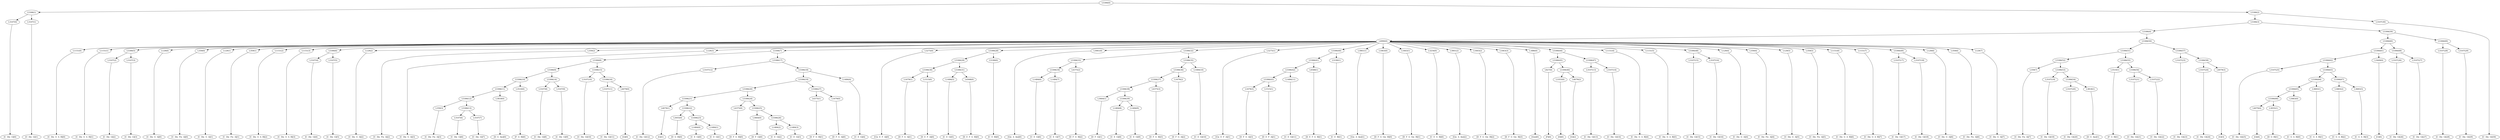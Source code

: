 digraph sample{
"L3107(0)"->"[C  Dis  G](0)"
"L3107(1)"->"[C  Dis  G](1)"
"L5306(1)"->"L3107(0)"
"L5306(1)"->"L3107(1)"
"L1151(0)"->"[C  Dis  G  A  B](0)"
"L1151(1)"->"[C  Dis  G  A  B](1)"
"L3107(2)"->"[C  Dis  G](2)"
"L3107(3)"->"[C  Dis  G](3)"
"L5306(5)"->"L3107(2)"
"L5306(5)"->"L3107(3)"
"L129(0)"->"[C  Dis  G  A](0)"
"L359(0)"->"[C  Dis  Fis  A](0)"
"L129(1)"->"[C  Dis  G  A](1)"
"L359(1)"->"[C  Dis  Fis  A](1)"
"L1151(2)"->"[C  Dis  G  A  B](2)"
"L1151(3)"->"[C  Dis  G  A  B](3)"
"L3107(4)"->"[C  Dis  G](4)"
"L3107(5)"->"[C  Dis  G](5)"
"L5306(6)"->"L3107(4)"
"L5306(6)"->"L3107(5)"
"L129(2)"->"[C  Dis  G  A](2)"
"L359(2)"->"[C  Dis  Fis  A](2)"
"L129(3)"->"[C  Dis  G  A](3)"
"L359(3)"->"[C  Dis  Fis  A](3)"
"L3107(6)"->"[C  Dis  G](6)"
"L3107(7)"->"[C  Dis  G](7)"
"L5306(13)"->"L3107(6)"
"L5306(13)"->"L3107(7)"
"L5306(12)"->"L359(3)"
"L5306(12)"->"L5306(13)"
"L3818(0)"->"[D  G  Ais](0)"
"L5306(11)"->"L5306(12)"
"L5306(11)"->"L3818(0)"
"L3510(0)"->"[F  G  B](0)"
"L5306(10)"->"L5306(11)"
"L5306(10)"->"L3510(0)"
"L3107(8)"->"[C  Dis  G](8)"
"L3107(9)"->"[C  Dis  G](9)"
"L5306(14)"->"L3107(8)"
"L5306(14)"->"L3107(9)"
"L5306(9)"->"L5306(10)"
"L5306(9)"->"L5306(14)"
"L3107(10)"->"[C  Dis  G](10)"
"L3107(11)"->"[C  Dis  G](11)"
"L4079(0)"->"[G](0)"
"L5306(16)"->"L3107(11)"
"L5306(16)"->"L4079(0)"
"L5306(15)"->"L3107(10)"
"L5306(15)"->"L5306(16)"
"L5306(8)"->"L5306(9)"
"L5306(8)"->"L5306(15)"
"L3107(12)"->"[C  Dis  G](12)"
"L4079(1)"->"[G](1)"
"L3055(0)"->"[D  G  B](0)"
"L1484(0)"->"[C  E  G](0)"
"L1484(1)"->"[C  E  G](1)"
"L5306(23)"->"L1484(0)"
"L5306(23)"->"L1484(1)"
"L5306(22)"->"L3055(0)"
"L5306(22)"->"L5306(23)"
"L5306(21)"->"L4079(1)"
"L5306(21)"->"L5306(22)"
"L4375(0)"->"[D  F  G  B](0)"
"L3664(0)"->"[D  F  G](0)"
"L1484(2)"->"[C  E  G](2)"
"L1484(3)"->"[C  E  G](3)"
"L5306(26)"->"L1484(2)"
"L5306(26)"->"L1484(3)"
"L5306(25)"->"L3664(0)"
"L5306(25)"->"L5306(26)"
"L5306(24)"->"L4375(0)"
"L5306(24)"->"L5306(25)"
"L5306(20)"->"L5306(21)"
"L5306(20)"->"L5306(24)"
"L4375(1)"->"[D  F  G  B](1)"
"L1679(0)"->"[D  F  G  A](0)"
"L5306(27)"->"L4375(1)"
"L5306(27)"->"L1679(0)"
"L5306(19)"->"L5306(20)"
"L5306(19)"->"L5306(27)"
"L1484(4)"->"[C  E  G](4)"
"L5306(18)"->"L5306(19)"
"L5306(18)"->"L1484(4)"
"L5306(17)"->"L3107(12)"
"L5306(17)"->"L5306(18)"
"L5306(7)"->"L5306(8)"
"L5306(7)"->"L5306(17)"
"L3275(0)"->"[Cis  E  F  A](0)"
"L1679(1)"->"[D  F  G  A](1)"
"L1515(0)"->"[D  E  F  A](0)"
"L5306(30)"->"L1679(1)"
"L5306(30)"->"L1515(0)"
"L1484(5)"->"[C  E  G](5)"
"L4568(0)"->"[D  E  F  G  B](0)"
"L5306(31)"->"L1484(5)"
"L5306(31)"->"L4568(0)"
"L5306(29)"->"L5306(30)"
"L5306(29)"->"L5306(31)"
"L5190(0)"->"[C  E  B](0)"
"L5306(28)"->"L5306(29)"
"L5306(28)"->"L5190(0)"
"L3061(0)"->"[Gis  A  Ais](0)"
"L1484(6)"->"[C  E  G](6)"
"L1484(7)"->"[C  E  G](7)"
"L5306(34)"->"L1484(6)"
"L5306(34)"->"L1484(7)"
"L4375(2)"->"[D  F  G  B](2)"
"L5306(33)"->"L5306(34)"
"L5306(33)"->"L4375(2)"
"L3664(1)"->"[D  F  G](1)"
"L1484(8)"->"[C  E  G](8)"
"L1484(9)"->"[C  E  G](9)"
"L5306(39)"->"L1484(8)"
"L5306(39)"->"L1484(9)"
"L5306(38)"->"L3664(1)"
"L5306(38)"->"L5306(39)"
"L4375(3)"->"[D  F  G  B](3)"
"L5306(37)"->"L5306(38)"
"L5306(37)"->"L4375(3)"
"L1679(2)"->"[D  F  G  A](2)"
"L5306(36)"->"L5306(37)"
"L5306(36)"->"L1679(2)"
"L1484(10)"->"[C  E  G](10)"
"L5306(35)"->"L5306(36)"
"L5306(35)"->"L1484(10)"
"L5306(32)"->"L5306(33)"
"L5306(32)"->"L5306(35)"
"L3275(1)"->"[Cis  E  F  A](1)"
"L1679(3)"->"[D  F  G  A](3)"
"L1515(1)"->"[D  E  F  A](1)"
"L5306(43)"->"L1679(3)"
"L5306(43)"->"L1515(1)"
"L1484(11)"->"[C  E  G](11)"
"L5306(42)"->"L5306(43)"
"L5306(42)"->"L1484(11)"
"L4568(1)"->"[D  E  F  G  B](1)"
"L5306(41)"->"L5306(42)"
"L5306(41)"->"L4568(1)"
"L5190(1)"->"[C  E  B](1)"
"L5306(40)"->"L5306(41)"
"L5306(40)"->"L5190(1)"
"L3061(1)"->"[Gis  A  Ais](1)"
"L1663(0)"->"[D  F  G  Gis  B](0)"
"L1663(1)"->"[D  F  G  Gis  B](1)"
"L3254(0)"->"[C  E  G  B](0)"
"L3061(2)"->"[Gis  A  Ais](2)"
"L1663(2)"->"[D  F  G  Gis  B](2)"
"L1663(3)"->"[D  F  G  Gis  B](3)"
"L-686(0)"->"[Gis](0)"
"L827(0)"->"[F](0)"
"L3355(0)"->"[D](0)"
"L4079(2)"->"[G](2)"
"L5306(46)"->"L3355(0)"
"L5306(46)"->"L4079(2)"
"L5306(45)"->"L827(0)"
"L5306(45)"->"L5306(46)"
"L3107(13)"->"[C  Dis  G](13)"
"L3107(14)"->"[C  Dis  G](14)"
"L5306(47)"->"L3107(13)"
"L5306(47)"->"L3107(14)"
"L5306(44)"->"L5306(45)"
"L5306(44)"->"L5306(47)"
"L1151(4)"->"[C  Dis  G  A  B](4)"
"L1151(5)"->"[C  Dis  G  A  B](5)"
"L3107(15)"->"[C  Dis  G](15)"
"L3107(16)"->"[C  Dis  G](16)"
"L5306(48)"->"L3107(15)"
"L5306(48)"->"L3107(16)"
"L129(4)"->"[C  Dis  G  A](4)"
"L359(4)"->"[C  Dis  Fis  A](4)"
"L129(5)"->"[C  Dis  G  A](5)"
"L359(5)"->"[C  Dis  Fis  A](5)"
"L1151(6)"->"[C  Dis  G  A  B](6)"
"L1151(7)"->"[C  Dis  G  A  B](7)"
"L3107(17)"->"[C  Dis  G](17)"
"L3107(18)"->"[C  Dis  G](18)"
"L5306(49)"->"L3107(17)"
"L5306(49)"->"L3107(18)"
"L129(6)"->"[C  Dis  G  A](6)"
"L359(6)"->"[C  Dis  Fis  A](6)"
"L129(7)"->"[C  Dis  G  A](7)"
"L4990(0)"->"L1151(0)"
"L4990(0)"->"L1151(1)"
"L4990(0)"->"L5306(5)"
"L4990(0)"->"L129(0)"
"L4990(0)"->"L359(0)"
"L4990(0)"->"L129(1)"
"L4990(0)"->"L359(1)"
"L4990(0)"->"L1151(2)"
"L4990(0)"->"L1151(3)"
"L4990(0)"->"L5306(6)"
"L4990(0)"->"L129(2)"
"L4990(0)"->"L359(2)"
"L4990(0)"->"L129(3)"
"L4990(0)"->"L5306(7)"
"L4990(0)"->"L3275(0)"
"L4990(0)"->"L5306(28)"
"L4990(0)"->"L3061(0)"
"L4990(0)"->"L5306(32)"
"L4990(0)"->"L3275(1)"
"L4990(0)"->"L5306(40)"
"L4990(0)"->"L3061(1)"
"L4990(0)"->"L1663(0)"
"L4990(0)"->"L1663(1)"
"L4990(0)"->"L3254(0)"
"L4990(0)"->"L3061(2)"
"L4990(0)"->"L1663(2)"
"L4990(0)"->"L1663(3)"
"L4990(0)"->"L-686(0)"
"L4990(0)"->"L5306(44)"
"L4990(0)"->"L1151(4)"
"L4990(0)"->"L1151(5)"
"L4990(0)"->"L5306(48)"
"L4990(0)"->"L129(4)"
"L4990(0)"->"L359(4)"
"L4990(0)"->"L129(5)"
"L4990(0)"->"L359(5)"
"L4990(0)"->"L1151(6)"
"L4990(0)"->"L1151(7)"
"L4990(0)"->"L5306(49)"
"L4990(0)"->"L129(6)"
"L4990(0)"->"L359(6)"
"L4990(0)"->"L129(7)"
"L359(7)"->"[C  Dis  Fis  A](7)"
"L3107(19)"->"[C  Dis  G](19)"
"L3107(20)"->"[C  Dis  G](20)"
"L3818(1)"->"[D  G  Ais](1)"
"L5306(54)"->"L3107(20)"
"L5306(54)"->"L3818(1)"
"L5306(53)"->"L3107(19)"
"L5306(53)"->"L5306(54)"
"L5306(52)"->"L359(7)"
"L5306(52)"->"L5306(53)"
"L3510(1)"->"[F  G  B](1)"
"L3107(21)"->"[C  Dis  G](21)"
"L3107(22)"->"[C  Dis  G](22)"
"L5306(56)"->"L3107(21)"
"L5306(56)"->"L3107(22)"
"L5306(55)"->"L3510(1)"
"L5306(55)"->"L5306(56)"
"L5306(51)"->"L5306(52)"
"L5306(51)"->"L5306(55)"
"L3107(23)"->"[C  Dis  G](23)"
"L3107(24)"->"[C  Dis  G](24)"
"L4079(3)"->"[G](3)"
"L5306(58)"->"L3107(24)"
"L5306(58)"->"L4079(3)"
"L5306(57)"->"L3107(23)"
"L5306(57)"->"L5306(58)"
"L5306(50)"->"L5306(51)"
"L5306(50)"->"L5306(57)"
"L5306(4)"->"L4990(0)"
"L5306(4)"->"L5306(50)"
"L3107(25)"->"[C  Dis  G](25)"
"L4079(4)"->"[G](4)"
"L3055(1)"->"[D  G  B](1)"
"L5306(66)"->"L4079(4)"
"L5306(66)"->"L3055(1)"
"L3683(0)"->"[C  G  A  B](0)"
"L5306(65)"->"L5306(66)"
"L5306(65)"->"L3683(0)"
"L3683(1)"->"[C  G  A  B](1)"
"L5306(64)"->"L5306(65)"
"L5306(64)"->"L3683(1)"
"L3683(2)"->"[C  G  A  B](2)"
"L3683(3)"->"[C  G  A  B](3)"
"L5306(67)"->"L3683(2)"
"L5306(67)"->"L3683(3)"
"L5306(63)"->"L5306(64)"
"L5306(63)"->"L5306(67)"
"L5306(62)"->"L3107(25)"
"L5306(62)"->"L5306(63)"
"L3449(0)"->"[C](0)"
"L5306(61)"->"L5306(62)"
"L5306(61)"->"L3449(0)"
"L3107(26)"->"[C  Dis  G](26)"
"L3107(27)"->"[C  Dis  G](27)"
"L5306(68)"->"L3107(26)"
"L5306(68)"->"L3107(27)"
"L5306(60)"->"L5306(61)"
"L5306(60)"->"L5306(68)"
"L3107(28)"->"[C  Dis  G](28)"
"L3107(29)"->"[C  Dis  G](29)"
"L5306(69)"->"L3107(28)"
"L5306(69)"->"L3107(29)"
"L5306(59)"->"L5306(60)"
"L5306(59)"->"L5306(69)"
"L5306(3)"->"L5306(4)"
"L5306(3)"->"L5306(59)"
"L3107(30)"->"[C  Dis  G](30)"
"L5306(2)"->"L5306(3)"
"L5306(2)"->"L3107(30)"
"L5306(0)"->"L5306(1)"
"L5306(0)"->"L5306(2)"
{rank = min; "L5306(0)"}
{rank = same; "L5306(1)"; "L5306(2)";}
{rank = same; "L3107(0)"; "L3107(1)"; "L5306(3)"; "L3107(30)";}
{rank = same; "L5306(4)"; "L5306(59)";}
{rank = same; "L4990(0)"; "L5306(50)"; "L5306(60)"; "L5306(69)";}
{rank = same; "L1151(0)"; "L1151(1)"; "L5306(5)"; "L129(0)"; "L359(0)"; "L129(1)"; "L359(1)"; "L1151(2)"; "L1151(3)"; "L5306(6)"; "L129(2)"; "L359(2)"; "L129(3)"; "L5306(7)"; "L3275(0)"; "L5306(28)"; "L3061(0)"; "L5306(32)"; "L3275(1)"; "L5306(40)"; "L3061(1)"; "L1663(0)"; "L1663(1)"; "L3254(0)"; "L3061(2)"; "L1663(2)"; "L1663(3)"; "L-686(0)"; "L5306(44)"; "L1151(4)"; "L1151(5)"; "L5306(48)"; "L129(4)"; "L359(4)"; "L129(5)"; "L359(5)"; "L1151(6)"; "L1151(7)"; "L5306(49)"; "L129(6)"; "L359(6)"; "L129(7)"; "L5306(51)"; "L5306(57)"; "L5306(61)"; "L5306(68)"; "L3107(28)"; "L3107(29)";}
{rank = same; "L3107(2)"; "L3107(3)"; "L3107(4)"; "L3107(5)"; "L5306(8)"; "L5306(17)"; "L5306(29)"; "L5190(0)"; "L5306(33)"; "L5306(35)"; "L5306(41)"; "L5190(1)"; "L5306(45)"; "L5306(47)"; "L3107(15)"; "L3107(16)"; "L3107(17)"; "L3107(18)"; "L5306(52)"; "L5306(55)"; "L3107(23)"; "L5306(58)"; "L5306(62)"; "L3449(0)"; "L3107(26)"; "L3107(27)";}
{rank = same; "L5306(9)"; "L5306(15)"; "L3107(12)"; "L5306(18)"; "L5306(30)"; "L5306(31)"; "L5306(34)"; "L4375(2)"; "L5306(36)"; "L1484(10)"; "L5306(42)"; "L4568(1)"; "L827(0)"; "L5306(46)"; "L3107(13)"; "L3107(14)"; "L359(7)"; "L5306(53)"; "L3510(1)"; "L5306(56)"; "L3107(24)"; "L4079(3)"; "L3107(25)"; "L5306(63)";}
{rank = same; "L5306(10)"; "L5306(14)"; "L3107(10)"; "L5306(16)"; "L5306(19)"; "L1484(4)"; "L1679(1)"; "L1515(0)"; "L1484(5)"; "L4568(0)"; "L1484(6)"; "L1484(7)"; "L5306(37)"; "L1679(2)"; "L5306(43)"; "L1484(11)"; "L3355(0)"; "L4079(2)"; "L3107(19)"; "L5306(54)"; "L3107(21)"; "L3107(22)"; "L5306(64)"; "L5306(67)";}
{rank = same; "L5306(11)"; "L3510(0)"; "L3107(8)"; "L3107(9)"; "L3107(11)"; "L4079(0)"; "L5306(20)"; "L5306(27)"; "L5306(38)"; "L4375(3)"; "L1679(3)"; "L1515(1)"; "L3107(20)"; "L3818(1)"; "L5306(65)"; "L3683(1)"; "L3683(2)"; "L3683(3)";}
{rank = same; "L5306(12)"; "L3818(0)"; "L5306(21)"; "L5306(24)"; "L4375(1)"; "L1679(0)"; "L3664(1)"; "L5306(39)"; "L5306(66)"; "L3683(0)";}
{rank = same; "L359(3)"; "L5306(13)"; "L4079(1)"; "L5306(22)"; "L4375(0)"; "L5306(25)"; "L1484(8)"; "L1484(9)"; "L4079(4)"; "L3055(1)";}
{rank = same; "L3107(6)"; "L3107(7)"; "L3055(0)"; "L5306(23)"; "L3664(0)"; "L5306(26)";}
{rank = same; "L1484(0)"; "L1484(1)"; "L1484(2)"; "L1484(3)";}
{rank = max; "[C  Dis  Fis  A](0)"; "[C  Dis  Fis  A](1)"; "[C  Dis  Fis  A](2)"; "[C  Dis  Fis  A](3)"; "[C  Dis  Fis  A](4)"; "[C  Dis  Fis  A](5)"; "[C  Dis  Fis  A](6)"; "[C  Dis  Fis  A](7)"; "[C  Dis  G  A  B](0)"; "[C  Dis  G  A  B](1)"; "[C  Dis  G  A  B](2)"; "[C  Dis  G  A  B](3)"; "[C  Dis  G  A  B](4)"; "[C  Dis  G  A  B](5)"; "[C  Dis  G  A  B](6)"; "[C  Dis  G  A  B](7)"; "[C  Dis  G  A](0)"; "[C  Dis  G  A](1)"; "[C  Dis  G  A](2)"; "[C  Dis  G  A](3)"; "[C  Dis  G  A](4)"; "[C  Dis  G  A](5)"; "[C  Dis  G  A](6)"; "[C  Dis  G  A](7)"; "[C  Dis  G](0)"; "[C  Dis  G](1)"; "[C  Dis  G](10)"; "[C  Dis  G](11)"; "[C  Dis  G](12)"; "[C  Dis  G](13)"; "[C  Dis  G](14)"; "[C  Dis  G](15)"; "[C  Dis  G](16)"; "[C  Dis  G](17)"; "[C  Dis  G](18)"; "[C  Dis  G](19)"; "[C  Dis  G](2)"; "[C  Dis  G](20)"; "[C  Dis  G](21)"; "[C  Dis  G](22)"; "[C  Dis  G](23)"; "[C  Dis  G](24)"; "[C  Dis  G](25)"; "[C  Dis  G](26)"; "[C  Dis  G](27)"; "[C  Dis  G](28)"; "[C  Dis  G](29)"; "[C  Dis  G](3)"; "[C  Dis  G](30)"; "[C  Dis  G](4)"; "[C  Dis  G](5)"; "[C  Dis  G](6)"; "[C  Dis  G](7)"; "[C  Dis  G](8)"; "[C  Dis  G](9)"; "[C  E  B](0)"; "[C  E  B](1)"; "[C  E  G  B](0)"; "[C  E  G](0)"; "[C  E  G](1)"; "[C  E  G](10)"; "[C  E  G](11)"; "[C  E  G](2)"; "[C  E  G](3)"; "[C  E  G](4)"; "[C  E  G](5)"; "[C  E  G](6)"; "[C  E  G](7)"; "[C  E  G](8)"; "[C  E  G](9)"; "[C  G  A  B](0)"; "[C  G  A  B](1)"; "[C  G  A  B](2)"; "[C  G  A  B](3)"; "[C](0)"; "[Cis  E  F  A](0)"; "[Cis  E  F  A](1)"; "[D  E  F  A](0)"; "[D  E  F  A](1)"; "[D  E  F  G  B](0)"; "[D  E  F  G  B](1)"; "[D  F  G  A](0)"; "[D  F  G  A](1)"; "[D  F  G  A](2)"; "[D  F  G  A](3)"; "[D  F  G  B](0)"; "[D  F  G  B](1)"; "[D  F  G  B](2)"; "[D  F  G  B](3)"; "[D  F  G  Gis  B](0)"; "[D  F  G  Gis  B](1)"; "[D  F  G  Gis  B](2)"; "[D  F  G  Gis  B](3)"; "[D  F  G](0)"; "[D  F  G](1)"; "[D  G  Ais](0)"; "[D  G  Ais](1)"; "[D  G  B](0)"; "[D  G  B](1)"; "[D](0)"; "[F  G  B](0)"; "[F  G  B](1)"; "[F](0)"; "[G](0)"; "[G](1)"; "[G](2)"; "[G](3)"; "[G](4)"; "[Gis  A  Ais](0)"; "[Gis  A  Ais](1)"; "[Gis  A  Ais](2)"; "[Gis](0)";}
}